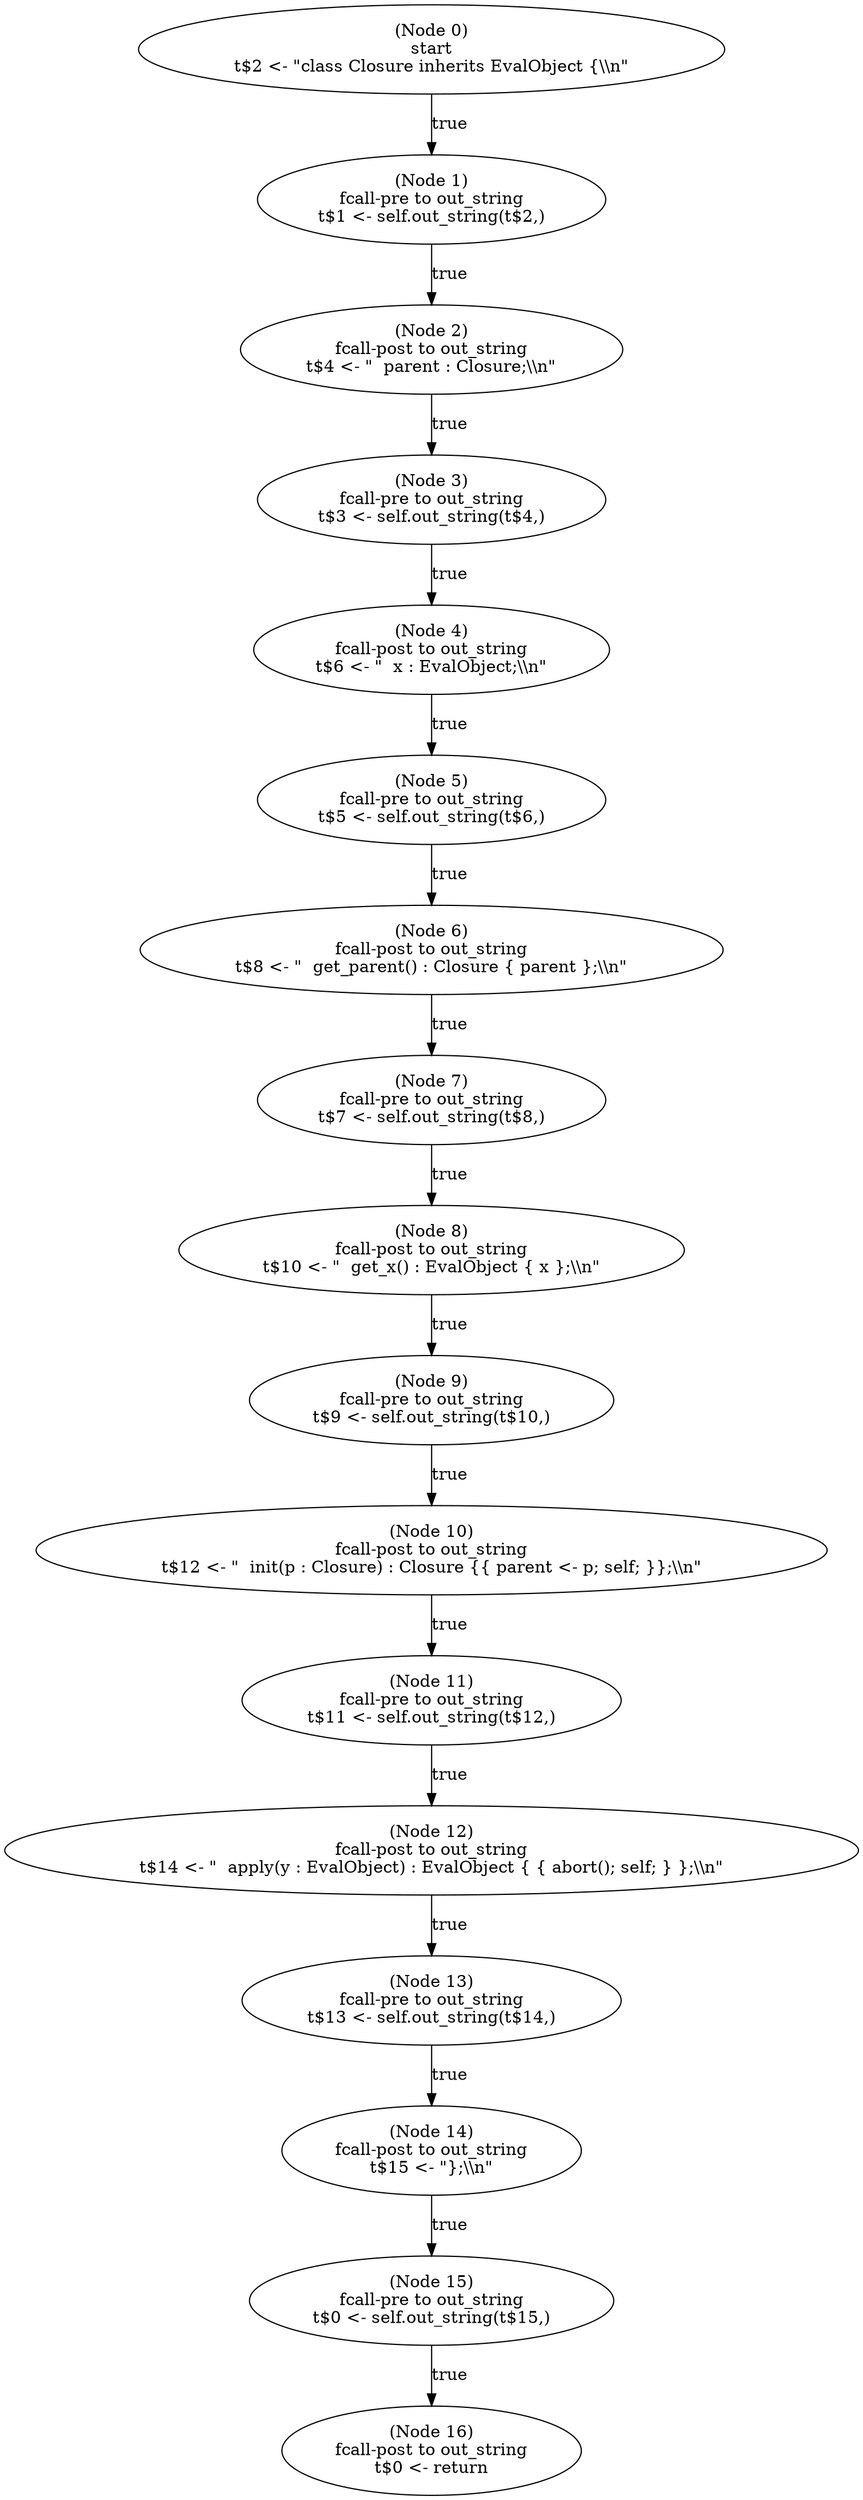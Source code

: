 digraph closure_class_pre {
  n0 [label="(Node 0)\nstart\nt$2 <- \"class Closure inherits EvalObject {\\\\n\"\n"];
 n0 -> n1 [label="true"];
  n1 [label="(Node 1)\nfcall-pre to out_string\nt$1 <- self.out_string(t$2,)\n"];
 n1 -> n2 [label="true"];
  n2 [label="(Node 2)\nfcall-post to out_string\nt$4 <- \"  parent : Closure;\\\\n\"\n"];
 n2 -> n3 [label="true"];
  n3 [label="(Node 3)\nfcall-pre to out_string\nt$3 <- self.out_string(t$4,)\n"];
 n3 -> n4 [label="true"];
  n4 [label="(Node 4)\nfcall-post to out_string\nt$6 <- \"  x : EvalObject;\\\\n\"\n"];
 n4 -> n5 [label="true"];
  n5 [label="(Node 5)\nfcall-pre to out_string\nt$5 <- self.out_string(t$6,)\n"];
 n5 -> n6 [label="true"];
  n6 [label="(Node 6)\nfcall-post to out_string\nt$8 <- \"  get_parent() : Closure { parent };\\\\n\"\n"];
 n6 -> n7 [label="true"];
  n7 [label="(Node 7)\nfcall-pre to out_string\nt$7 <- self.out_string(t$8,)\n"];
 n7 -> n8 [label="true"];
  n8 [label="(Node 8)\nfcall-post to out_string\nt$10 <- \"  get_x() : EvalObject { x };\\\\n\"\n"];
 n8 -> n9 [label="true"];
  n9 [label="(Node 9)\nfcall-pre to out_string\nt$9 <- self.out_string(t$10,)\n"];
 n9 -> n10 [label="true"];
  n10 [label="(Node 10)\nfcall-post to out_string\nt$12 <- \"  init(p : Closure) : Closure {{ parent <- p; self; }};\\\\n\"\n"];
 n10 -> n11 [label="true"];
  n11 [label="(Node 11)\nfcall-pre to out_string\nt$11 <- self.out_string(t$12,)\n"];
 n11 -> n12 [label="true"];
  n12 [label="(Node 12)\nfcall-post to out_string\nt$14 <- \"  apply(y : EvalObject) : EvalObject { { abort(); self; } };\\\\n\"\n"];
 n12 -> n13 [label="true"];
  n13 [label="(Node 13)\nfcall-pre to out_string\nt$13 <- self.out_string(t$14,)\n"];
 n13 -> n14 [label="true"];
  n14 [label="(Node 14)\nfcall-post to out_string\nt$15 <- \"};\\\\n\"\n"];
 n14 -> n15 [label="true"];
  n15 [label="(Node 15)\nfcall-pre to out_string\nt$0 <- self.out_string(t$15,)\n"];
 n15 -> n16 [label="true"];
  n16 [label="(Node 16)\nfcall-post to out_string\nt$0 <- return\n"];
}
